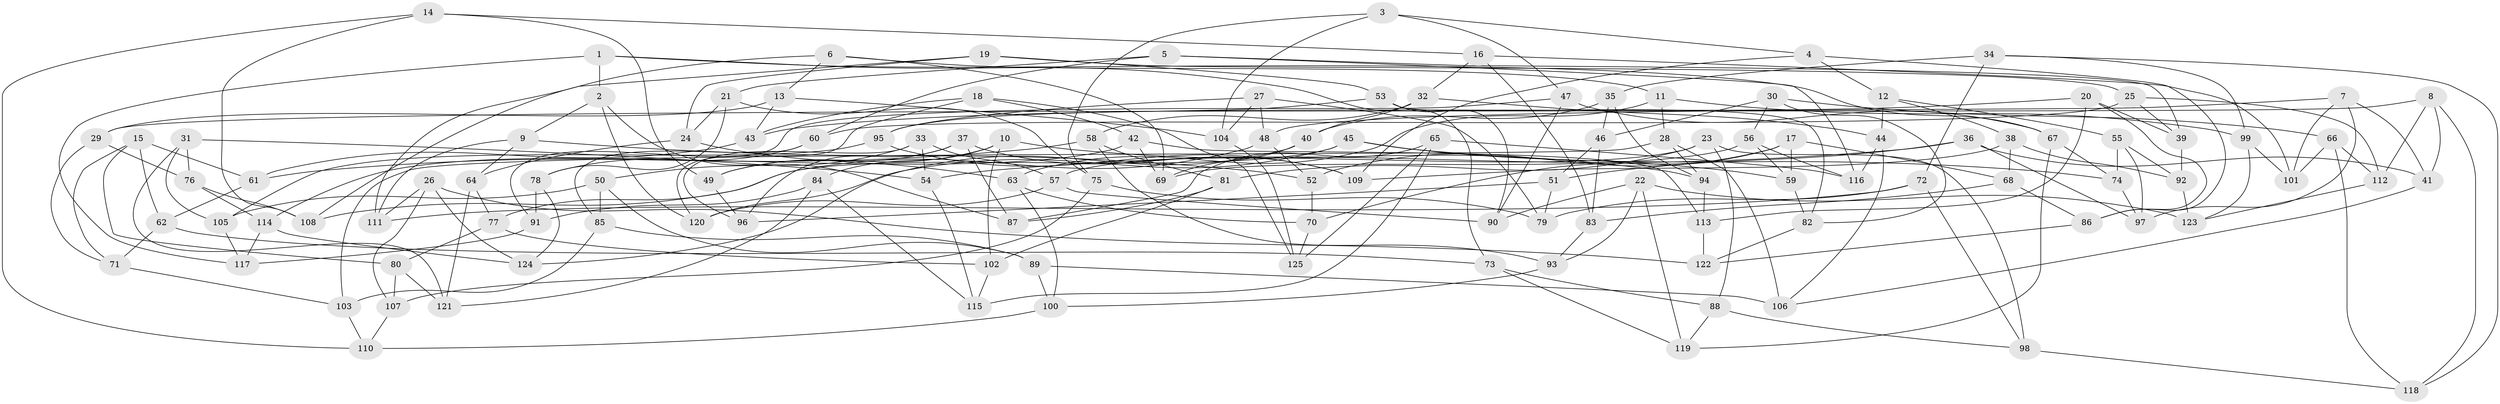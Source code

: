 // coarse degree distribution, {4: 0.4838709677419355, 3: 0.12903225806451613, 5: 0.14516129032258066, 7: 0.016129032258064516, 8: 0.11290322580645161, 2: 0.016129032258064516, 10: 0.016129032258064516, 12: 0.016129032258064516, 6: 0.03225806451612903, 11: 0.03225806451612903}
// Generated by graph-tools (version 1.1) at 2025/01/03/04/25 22:01:36]
// undirected, 125 vertices, 250 edges
graph export_dot {
graph [start="1"]
  node [color=gray90,style=filled];
  1;
  2;
  3;
  4;
  5;
  6;
  7;
  8;
  9;
  10;
  11;
  12;
  13;
  14;
  15;
  16;
  17;
  18;
  19;
  20;
  21;
  22;
  23;
  24;
  25;
  26;
  27;
  28;
  29;
  30;
  31;
  32;
  33;
  34;
  35;
  36;
  37;
  38;
  39;
  40;
  41;
  42;
  43;
  44;
  45;
  46;
  47;
  48;
  49;
  50;
  51;
  52;
  53;
  54;
  55;
  56;
  57;
  58;
  59;
  60;
  61;
  62;
  63;
  64;
  65;
  66;
  67;
  68;
  69;
  70;
  71;
  72;
  73;
  74;
  75;
  76;
  77;
  78;
  79;
  80;
  81;
  82;
  83;
  84;
  85;
  86;
  87;
  88;
  89;
  90;
  91;
  92;
  93;
  94;
  95;
  96;
  97;
  98;
  99;
  100;
  101;
  102;
  103;
  104;
  105;
  106;
  107;
  108;
  109;
  110;
  111;
  112;
  113;
  114;
  115;
  116;
  117;
  118;
  119;
  120;
  121;
  122;
  123;
  124;
  125;
  1 -- 73;
  1 -- 2;
  1 -- 117;
  1 -- 67;
  2 -- 87;
  2 -- 9;
  2 -- 120;
  3 -- 47;
  3 -- 104;
  3 -- 75;
  3 -- 4;
  4 -- 86;
  4 -- 12;
  4 -- 109;
  5 -- 60;
  5 -- 116;
  5 -- 21;
  5 -- 39;
  6 -- 11;
  6 -- 13;
  6 -- 111;
  6 -- 69;
  7 -- 48;
  7 -- 101;
  7 -- 97;
  7 -- 41;
  8 -- 112;
  8 -- 41;
  8 -- 118;
  8 -- 29;
  9 -- 111;
  9 -- 52;
  9 -- 64;
  10 -- 49;
  10 -- 94;
  10 -- 84;
  10 -- 102;
  11 -- 99;
  11 -- 63;
  11 -- 28;
  12 -- 38;
  12 -- 44;
  12 -- 55;
  13 -- 104;
  13 -- 43;
  13 -- 29;
  14 -- 16;
  14 -- 49;
  14 -- 110;
  14 -- 108;
  15 -- 80;
  15 -- 62;
  15 -- 71;
  15 -- 61;
  16 -- 101;
  16 -- 32;
  16 -- 83;
  17 -- 59;
  17 -- 70;
  17 -- 52;
  17 -- 68;
  18 -- 42;
  18 -- 120;
  18 -- 125;
  18 -- 43;
  19 -- 24;
  19 -- 25;
  19 -- 53;
  19 -- 108;
  20 -- 113;
  20 -- 86;
  20 -- 39;
  20 -- 43;
  21 -- 24;
  21 -- 75;
  21 -- 78;
  22 -- 119;
  22 -- 90;
  22 -- 123;
  22 -- 93;
  23 -- 88;
  23 -- 81;
  23 -- 57;
  23 -- 98;
  24 -- 63;
  24 -- 64;
  25 -- 39;
  25 -- 112;
  25 -- 60;
  26 -- 122;
  26 -- 111;
  26 -- 124;
  26 -- 107;
  27 -- 48;
  27 -- 79;
  27 -- 95;
  27 -- 104;
  28 -- 106;
  28 -- 94;
  28 -- 103;
  29 -- 76;
  29 -- 71;
  30 -- 82;
  30 -- 66;
  30 -- 46;
  30 -- 56;
  31 -- 54;
  31 -- 105;
  31 -- 121;
  31 -- 76;
  32 -- 40;
  32 -- 58;
  32 -- 44;
  33 -- 54;
  33 -- 50;
  33 -- 96;
  33 -- 57;
  34 -- 35;
  34 -- 72;
  34 -- 118;
  34 -- 99;
  35 -- 46;
  35 -- 94;
  35 -- 40;
  36 -- 51;
  36 -- 97;
  36 -- 41;
  36 -- 54;
  37 -- 109;
  37 -- 96;
  37 -- 87;
  37 -- 49;
  38 -- 68;
  38 -- 109;
  38 -- 92;
  39 -- 92;
  40 -- 124;
  40 -- 69;
  41 -- 106;
  42 -- 113;
  42 -- 114;
  42 -- 69;
  43 -- 61;
  44 -- 106;
  44 -- 116;
  45 -- 120;
  45 -- 108;
  45 -- 74;
  45 -- 59;
  46 -- 83;
  46 -- 51;
  47 -- 90;
  47 -- 91;
  47 -- 67;
  48 -- 52;
  48 -- 77;
  49 -- 96;
  50 -- 85;
  50 -- 89;
  50 -- 105;
  51 -- 79;
  51 -- 96;
  52 -- 70;
  53 -- 90;
  53 -- 95;
  53 -- 82;
  54 -- 115;
  55 -- 92;
  55 -- 97;
  55 -- 74;
  56 -- 116;
  56 -- 69;
  56 -- 59;
  57 -- 120;
  57 -- 90;
  58 -- 61;
  58 -- 93;
  58 -- 81;
  59 -- 82;
  60 -- 78;
  60 -- 85;
  61 -- 62;
  62 -- 73;
  62 -- 71;
  63 -- 100;
  63 -- 70;
  64 -- 77;
  64 -- 121;
  65 -- 87;
  65 -- 125;
  65 -- 116;
  65 -- 115;
  66 -- 118;
  66 -- 112;
  66 -- 101;
  67 -- 119;
  67 -- 74;
  68 -- 86;
  68 -- 83;
  70 -- 125;
  71 -- 103;
  72 -- 98;
  72 -- 79;
  72 -- 111;
  73 -- 88;
  73 -- 119;
  74 -- 97;
  75 -- 107;
  75 -- 79;
  76 -- 108;
  76 -- 114;
  77 -- 102;
  77 -- 80;
  78 -- 91;
  78 -- 124;
  80 -- 107;
  80 -- 121;
  81 -- 87;
  81 -- 102;
  82 -- 122;
  83 -- 93;
  84 -- 91;
  84 -- 121;
  84 -- 115;
  85 -- 103;
  85 -- 89;
  86 -- 122;
  88 -- 119;
  88 -- 98;
  89 -- 100;
  89 -- 106;
  91 -- 117;
  92 -- 123;
  93 -- 100;
  94 -- 113;
  95 -- 105;
  95 -- 109;
  98 -- 118;
  99 -- 101;
  99 -- 123;
  100 -- 110;
  102 -- 115;
  103 -- 110;
  104 -- 125;
  105 -- 117;
  107 -- 110;
  112 -- 123;
  113 -- 122;
  114 -- 124;
  114 -- 117;
}
